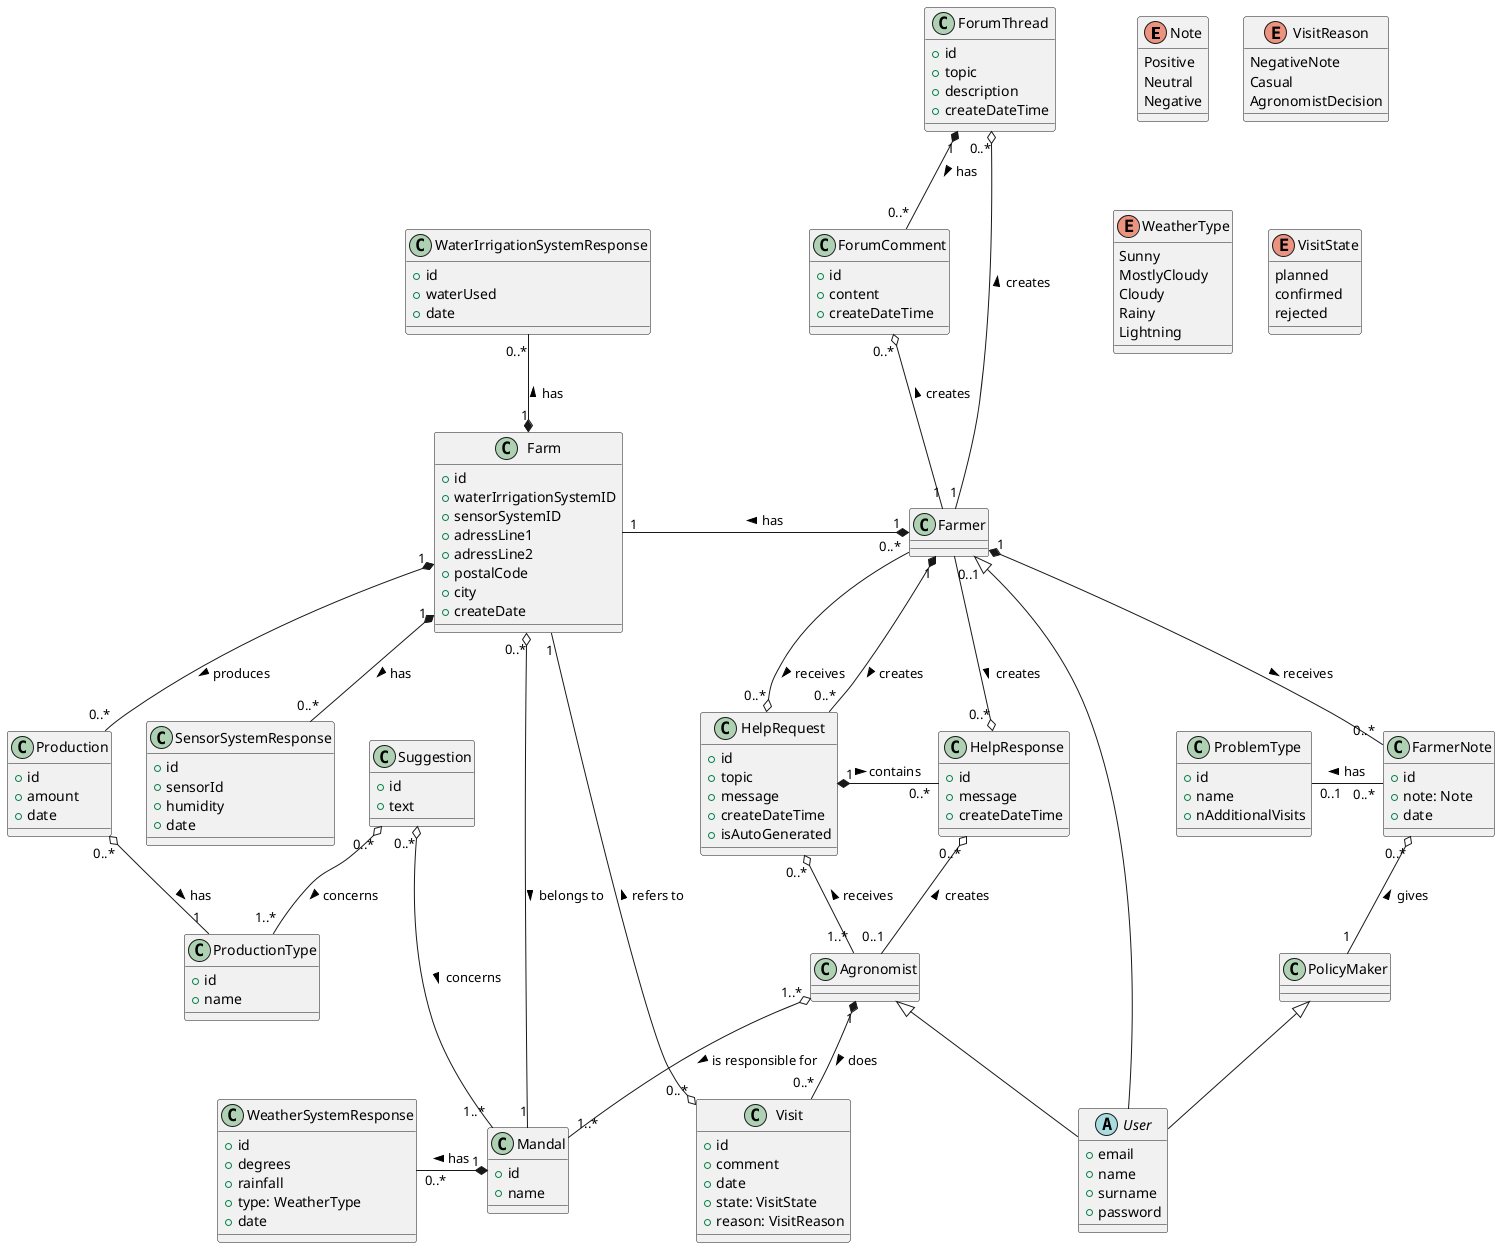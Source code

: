 @startuml Class

' skinparam linetype polyline
' skinparam linetype ortho

enum Note {
    Positive
    Neutral
    Negative
}
enum VisitReason {
    NegativeNote
    Casual
    AgronomistDecision
}
class ProblemType {
    +id
    +name
    +nAdditionalVisits
}
enum WeatherType {
    Sunny
    MostlyCloudy
    Cloudy
    Rainy
    Lightning
}
enum VisitState {
    planned
    confirmed
    rejected
}

abstract class User {
    +email
    +name
    +surname
    +password
}
class PolicyMaker
class Agronomist
class Farmer
class FarmerNote {
    +id
    +note: Note
    +date
}
class Farm {
    +id
    +waterIrrigationSystemID
    +sensorSystemID
    +adressLine1
    +adressLine2
    +postalCode
    +city
    +createDate
}
class Mandal {
    +id
    +name
}
class Production {
    +id
    +amount
    +date
}

class WaterIrrigationSystemResponse {
    +id
    +waterUsed
    +date
}
class SensorSystemResponse {
    +id
    +sensorId
    +humidity
    +date
}
class WeatherSystemResponse {
    +id
    +degrees
    +rainfall
    +type: WeatherType
    +date
}

class ProductionType {
    +id
    +name
}
class HelpRequest {
    +id
    +topic
    +message
    +createDateTime
    +isAutoGenerated
}
class HelpResponse {
    +id
    +message
    +createDateTime
}
class Visit {
    +id
    +comment
    +date
    +state: VisitState
    +reason: VisitReason
} 
class ForumThread {
    +id
    +topic
    +description
    +createDateTime
}
class ForumComment {
    +id
    +content
    +createDateTime
}
class Suggestion {
    +id
    +text
}

PolicyMaker <|-- User
Agronomist <|-- User
Farmer <|-- User


Farm "0..*" o-- "1" Mandal : belongs to >
Farm "1" *-- "0..*" Production : produces >
Farm "1" *-u- "0..*" WaterIrrigationSystemResponse : has >
Farm "1" *-- "0..*" SensorSystemResponse : has >

Mandal "1" *-l- "0..*" WeatherSystemResponse : has >

Agronomist "1..*" o-- "1..*" Mandal : is responsible for >
Production "0..*" o-- "1" ProductionType : has >

Farm "1" -r-* "1" Farmer : has <
Farmer "1" *-- "0..*" FarmerNote : receives >
FarmerNote "0..*" o-- "1" PolicyMaker : gives <

Farmer "1" *-- "0..*" HelpRequest : creates >
Farmer "0..*" --o "0..*" HelpRequest : receives > 
Agronomist "1..*" --o "0..*" HelpRequest : receives > 
HelpRequest "1" *-r- "0..*" HelpResponse : contains >
HelpResponse "0..*" o-- "0..1" Farmer : creates <
HelpResponse "0..*" o-- "0..1" Agronomist : creates <
'XOR 

ProblemType "0..1" - "0..*" FarmerNote : has <

Agronomist "1" *-- "0..*" Visit : does >
Visit "0..*" o-- "1" Farm : refers to >

ForumThread "1" *-- "0..*" ForumComment : has >
ForumThread "0..*" o-- "1" Farmer : creates <
ForumComment "0..*" o-- "1" Farmer : creates <

Suggestion "0..*" o-- "1..*" Mandal : concerns >
Suggestion "0..*" o-- "1..*" ProductionType : concerns > 

@enduml